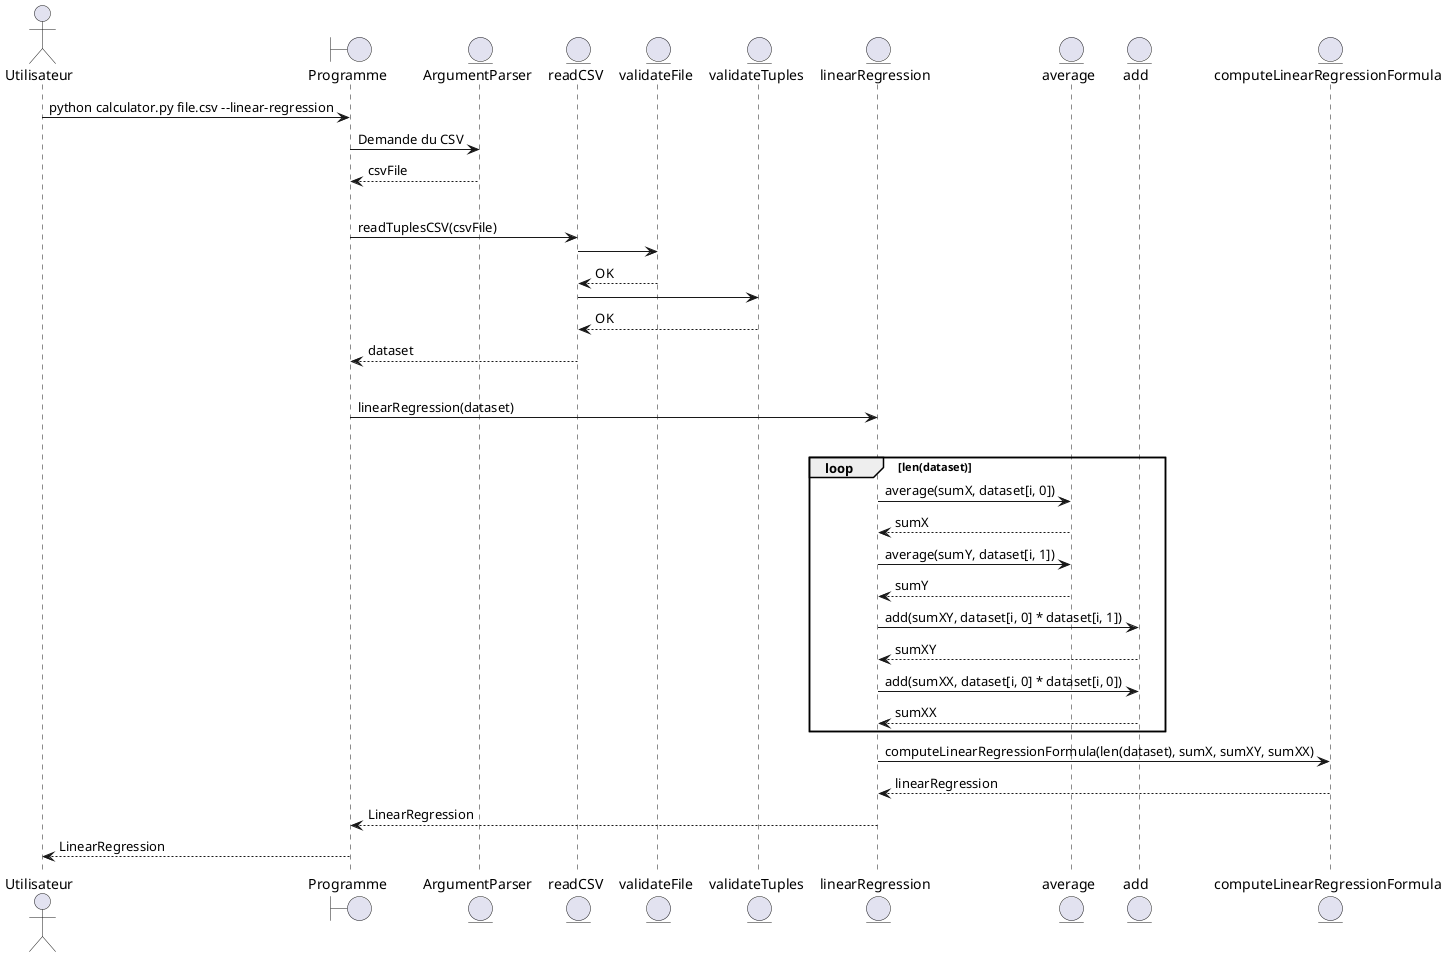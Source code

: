 @startuml
actor Utilisateur
boundary Programme
entity ArgumentParser
entity readCSV
entity validateFile
entity validateTuples
entity linearRegression
entity average
entity add
entity computeLinearRegressionFormula

Utilisateur -> Programme : python calculator.py file.csv --linear-regression
Programme -> ArgumentParser : Demande du CSV
Programme <-- ArgumentParser : csvFile
|||
Programme -> readCSV : readTuplesCSV(csvFile)
readCSV -> validateFile
readCSV <-- validateFile : OK
readCSV -> validateTuples
readCSV <-- validateTuples : OK
Programme <-- readCSV : dataset
|||
Programme -> linearRegression : linearRegression(dataset) 
|||
loop len(dataset)
  linearRegression -> average : average(sumX, dataset[i, 0])
  linearRegression <-- average : sumX

  linearRegression -> average : average(sumY, dataset[i, 1])
  linearRegression <-- average : sumY

  linearRegression -> add : add(sumXY, dataset[i, 0] * dataset[i, 1])
  linearRegression <-- add : sumXY

  linearRegression -> add : add(sumXX, dataset[i, 0] * dataset[i, 0])
  linearRegression <-- add : sumXX

  end
linearRegression -> computeLinearRegressionFormula : computeLinearRegressionFormula(len(dataset), sumX, sumXY, sumXX)
linearRegression <-- computeLinearRegressionFormula : linearRegression

Programme <-- linearRegression : LinearRegression

Utilisateur <-- Programme : LinearRegression
@enduml